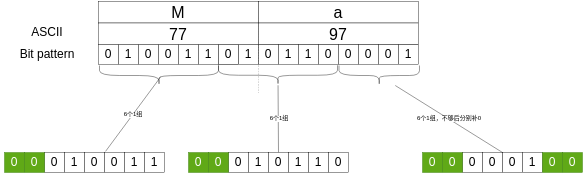 <mxfile>
    <diagram id="3wCb8ylf4PY1OCNAGYRz" name="Page-1">
        <mxGraphModel dx="778" dy="212" grid="0" gridSize="10" guides="1" tooltips="1" connect="1" arrows="1" fold="1" page="0" pageScale="1" pageWidth="827" pageHeight="1169" math="0" shadow="0">
            <root>
                <mxCell id="0"/>
                <mxCell id="1" parent="0"/>
                <mxCell id="5" value="0" style="whiteSpace=wrap;html=1;aspect=fixed;fontSize=6;strokeWidth=0.2;" vertex="1" parent="1">
                    <mxGeometry x="39" y="332" width="10" height="10" as="geometry"/>
                </mxCell>
                <mxCell id="6" value="1" style="whiteSpace=wrap;html=1;aspect=fixed;fontSize=6;strokeWidth=0.2;" vertex="1" parent="1">
                    <mxGeometry x="49" y="332" width="10" height="10" as="geometry"/>
                </mxCell>
                <mxCell id="7" value="0" style="whiteSpace=wrap;html=1;aspect=fixed;fontSize=6;strokeWidth=0.2;" vertex="1" parent="1">
                    <mxGeometry x="59" y="332" width="10" height="10" as="geometry"/>
                </mxCell>
                <mxCell id="8" value="0" style="whiteSpace=wrap;html=1;aspect=fixed;fontSize=6;strokeWidth=0.2;" vertex="1" parent="1">
                    <mxGeometry x="69" y="332" width="10" height="10" as="geometry"/>
                </mxCell>
                <mxCell id="9" value="1" style="whiteSpace=wrap;html=1;aspect=fixed;fontSize=6;strokeWidth=0.2;" vertex="1" parent="1">
                    <mxGeometry x="79" y="332" width="10" height="10" as="geometry"/>
                </mxCell>
                <mxCell id="10" value="1" style="whiteSpace=wrap;html=1;aspect=fixed;fontSize=6;strokeWidth=0.2;" vertex="1" parent="1">
                    <mxGeometry x="89" y="332" width="10" height="10" as="geometry"/>
                </mxCell>
                <mxCell id="11" value="1" style="whiteSpace=wrap;html=1;aspect=fixed;fontSize=6;strokeWidth=0.2;" vertex="1" parent="1">
                    <mxGeometry x="109" y="332" width="10" height="10" as="geometry"/>
                </mxCell>
                <mxCell id="12" value="0" style="whiteSpace=wrap;html=1;aspect=fixed;fontSize=6;strokeWidth=0.2;" vertex="1" parent="1">
                    <mxGeometry x="99" y="332" width="10" height="10" as="geometry"/>
                </mxCell>
                <mxCell id="13" value="0" style="whiteSpace=wrap;html=1;aspect=fixed;fontSize=6;strokeWidth=0.2;" vertex="1" parent="1">
                    <mxGeometry x="119" y="332" width="10" height="10" as="geometry"/>
                </mxCell>
                <mxCell id="14" value="1" style="whiteSpace=wrap;html=1;aspect=fixed;fontSize=6;strokeWidth=0.2;" vertex="1" parent="1">
                    <mxGeometry x="129" y="332" width="10" height="10" as="geometry"/>
                </mxCell>
                <mxCell id="15" value="1" style="whiteSpace=wrap;html=1;aspect=fixed;fontSize=6;strokeWidth=0.2;" vertex="1" parent="1">
                    <mxGeometry x="139" y="332" width="10" height="10" as="geometry"/>
                </mxCell>
                <mxCell id="16" value="0" style="whiteSpace=wrap;html=1;aspect=fixed;fontSize=6;strokeWidth=0.2;" vertex="1" parent="1">
                    <mxGeometry x="149" y="332" width="10" height="10" as="geometry"/>
                </mxCell>
                <mxCell id="17" value="0" style="whiteSpace=wrap;html=1;aspect=fixed;fontSize=6;strokeWidth=0.2;" vertex="1" parent="1">
                    <mxGeometry x="159" y="332" width="10" height="10" as="geometry"/>
                </mxCell>
                <mxCell id="18" value="0" style="whiteSpace=wrap;html=1;aspect=fixed;fontSize=6;strokeWidth=0.2;" vertex="1" parent="1">
                    <mxGeometry x="169" y="332" width="10" height="10" as="geometry"/>
                </mxCell>
                <mxCell id="19" value="1" style="whiteSpace=wrap;html=1;aspect=fixed;fontSize=6;strokeWidth=0.2;" vertex="1" parent="1">
                    <mxGeometry x="189" y="332" width="10" height="10" as="geometry"/>
                </mxCell>
                <mxCell id="20" value="0" style="whiteSpace=wrap;html=1;aspect=fixed;fontSize=6;strokeWidth=0.2;" vertex="1" parent="1">
                    <mxGeometry x="179" y="332" width="10" height="10" as="geometry"/>
                </mxCell>
                <mxCell id="22" value="" style="endArrow=none;dashed=1;html=1;dashPattern=1 3;strokeWidth=0.2;fontSize=6;" edge="1" parent="1">
                    <mxGeometry width="50" height="50" relative="1" as="geometry">
                        <mxPoint x="119" y="356" as="sourcePoint"/>
                        <mxPoint x="119" y="318" as="targetPoint"/>
                    </mxGeometry>
                </mxCell>
                <mxCell id="23" value="0" style="whiteSpace=wrap;html=1;aspect=fixed;fontSize=6;strokeWidth=0.2;" vertex="1" parent="1">
                    <mxGeometry x="12" y="386" width="10" height="10" as="geometry"/>
                </mxCell>
                <mxCell id="24" value="1" style="whiteSpace=wrap;html=1;aspect=fixed;fontSize=6;strokeWidth=0.2;" vertex="1" parent="1">
                    <mxGeometry x="22" y="386" width="10" height="10" as="geometry"/>
                </mxCell>
                <mxCell id="25" value="0" style="whiteSpace=wrap;html=1;aspect=fixed;fontSize=6;strokeWidth=0.2;" vertex="1" parent="1">
                    <mxGeometry x="32" y="386" width="10" height="10" as="geometry"/>
                </mxCell>
                <mxCell id="26" value="0" style="whiteSpace=wrap;html=1;aspect=fixed;fontSize=6;strokeWidth=0.2;" vertex="1" parent="1">
                    <mxGeometry x="42" y="386" width="10" height="10" as="geometry"/>
                </mxCell>
                <mxCell id="27" value="1" style="whiteSpace=wrap;html=1;aspect=fixed;fontSize=6;strokeWidth=0.2;" vertex="1" parent="1">
                    <mxGeometry x="52" y="386" width="10" height="10" as="geometry"/>
                </mxCell>
                <mxCell id="28" value="1" style="whiteSpace=wrap;html=1;aspect=fixed;fontSize=6;strokeWidth=0.2;" vertex="1" parent="1">
                    <mxGeometry x="62" y="386" width="10" height="10" as="geometry"/>
                </mxCell>
                <mxCell id="29" value="0" style="whiteSpace=wrap;html=1;aspect=fixed;fontSize=6;strokeWidth=0.2;fillColor=#60a917;fontColor=#ffffff;strokeColor=#2D7600;" vertex="1" parent="1">
                    <mxGeometry x="2" y="386" width="10" height="10" as="geometry"/>
                </mxCell>
                <mxCell id="30" value="0" style="whiteSpace=wrap;html=1;aspect=fixed;fontSize=6;strokeWidth=0.2;fillColor=#60a917;fontColor=#ffffff;strokeColor=#2D7600;" vertex="1" parent="1">
                    <mxGeometry x="-8" y="386" width="10" height="10" as="geometry"/>
                </mxCell>
                <mxCell id="34" value="6个1组" style="edgeStyle=none;html=1;strokeWidth=0.2;fontSize=3;endArrow=none;endFill=0;exitX=0.43;exitY=0.514;exitDx=0;exitDy=0;exitPerimeter=0;" edge="1" parent="1" source="33">
                    <mxGeometry relative="1" as="geometry">
                        <mxPoint x="42.529" y="385.437" as="targetPoint"/>
                    </mxGeometry>
                </mxCell>
                <mxCell id="33" value="" style="shape=curlyBracket;whiteSpace=wrap;html=1;rounded=1;labelPosition=left;verticalLabelPosition=middle;align=right;verticalAlign=middle;strokeWidth=0.2;fontSize=3;rotation=-90;" vertex="1" parent="1">
                    <mxGeometry x="64.25" y="317.75" width="10" height="59.5" as="geometry"/>
                </mxCell>
                <mxCell id="74" value="6个1组" style="edgeStyle=none;html=1;entryX=0.5;entryY=0;entryDx=0;entryDy=0;strokeWidth=0.2;fontSize=3;endArrow=none;endFill=0;" edge="1" parent="1" source="35" target="59">
                    <mxGeometry relative="1" as="geometry"/>
                </mxCell>
                <mxCell id="35" value="" style="shape=curlyBracket;whiteSpace=wrap;html=1;rounded=1;labelPosition=left;verticalLabelPosition=middle;align=right;verticalAlign=middle;strokeWidth=0.2;fontSize=3;rotation=-90;" vertex="1" parent="1">
                    <mxGeometry x="123.75" y="317.63" width="10" height="59.5" as="geometry"/>
                </mxCell>
                <mxCell id="36" value="0" style="whiteSpace=wrap;html=1;aspect=fixed;fontSize=6;strokeWidth=0.2;" vertex="1" parent="1">
                    <mxGeometry x="99" y="332" width="10" height="10" as="geometry"/>
                </mxCell>
                <mxCell id="57" value="0" style="whiteSpace=wrap;html=1;aspect=fixed;fontSize=6;strokeWidth=0.2;" vertex="1" parent="1">
                    <mxGeometry x="104" y="386" width="10" height="10" as="geometry"/>
                </mxCell>
                <mxCell id="58" value="1" style="whiteSpace=wrap;html=1;aspect=fixed;fontSize=6;strokeWidth=0.2;" vertex="1" parent="1">
                    <mxGeometry x="114" y="386" width="10" height="10" as="geometry"/>
                </mxCell>
                <mxCell id="59" value="0" style="whiteSpace=wrap;html=1;aspect=fixed;fontSize=6;strokeWidth=0.2;" vertex="1" parent="1">
                    <mxGeometry x="124" y="386" width="10" height="10" as="geometry"/>
                </mxCell>
                <mxCell id="60" value="1" style="whiteSpace=wrap;html=1;aspect=fixed;fontSize=6;strokeWidth=0.2;" vertex="1" parent="1">
                    <mxGeometry x="134" y="386" width="10" height="10" as="geometry"/>
                </mxCell>
                <mxCell id="61" value="1" style="whiteSpace=wrap;html=1;aspect=fixed;fontSize=6;strokeWidth=0.2;" vertex="1" parent="1">
                    <mxGeometry x="144" y="386" width="10" height="10" as="geometry"/>
                </mxCell>
                <mxCell id="62" value="0" style="whiteSpace=wrap;html=1;aspect=fixed;fontSize=6;strokeWidth=0.2;" vertex="1" parent="1">
                    <mxGeometry x="154" y="386" width="10" height="10" as="geometry"/>
                </mxCell>
                <mxCell id="63" value="0" style="whiteSpace=wrap;html=1;aspect=fixed;fontSize=6;strokeWidth=0.2;fillColor=#60a917;fontColor=#ffffff;strokeColor=#2D7600;" vertex="1" parent="1">
                    <mxGeometry x="84" y="386" width="10" height="10" as="geometry"/>
                </mxCell>
                <mxCell id="64" value="0" style="whiteSpace=wrap;html=1;aspect=fixed;fontSize=6;strokeWidth=0.2;fillColor=#60a917;fontColor=#ffffff;strokeColor=#2D7600;" vertex="1" parent="1">
                    <mxGeometry x="94" y="386" width="10" height="10" as="geometry"/>
                </mxCell>
                <mxCell id="65" value="0" style="whiteSpace=wrap;html=1;aspect=fixed;fontSize=6;strokeWidth=0.2;" vertex="1" parent="1">
                    <mxGeometry x="221" y="386" width="10" height="10" as="geometry"/>
                </mxCell>
                <mxCell id="66" value="0" style="whiteSpace=wrap;html=1;aspect=fixed;fontSize=6;strokeWidth=0.2;" vertex="1" parent="1">
                    <mxGeometry x="231" y="386" width="10" height="10" as="geometry"/>
                </mxCell>
                <mxCell id="67" value="1" style="whiteSpace=wrap;html=1;aspect=fixed;fontSize=6;strokeWidth=0.2;" vertex="1" parent="1">
                    <mxGeometry x="251" y="386" width="10" height="10" as="geometry"/>
                </mxCell>
                <mxCell id="68" value="0" style="whiteSpace=wrap;html=1;aspect=fixed;fontSize=6;strokeWidth=0.2;" vertex="1" parent="1">
                    <mxGeometry x="241" y="386" width="10" height="10" as="geometry"/>
                </mxCell>
                <mxCell id="69" value="0" style="whiteSpace=wrap;html=1;aspect=fixed;fontSize=6;strokeWidth=0.2;fillColor=#60a917;fontColor=#ffffff;strokeColor=#2D7600;" vertex="1" parent="1">
                    <mxGeometry x="211" y="386" width="10" height="10" as="geometry"/>
                </mxCell>
                <mxCell id="70" value="0" style="whiteSpace=wrap;html=1;aspect=fixed;fontSize=6;strokeWidth=0.2;fillColor=#60a917;fontColor=#ffffff;strokeColor=#2D7600;" vertex="1" parent="1">
                    <mxGeometry x="201" y="386" width="10" height="10" as="geometry"/>
                </mxCell>
                <mxCell id="71" value="0" style="whiteSpace=wrap;html=1;aspect=fixed;fontSize=6;strokeWidth=0.2;fillColor=#60a917;fontColor=#ffffff;strokeColor=#2D7600;" vertex="1" parent="1">
                    <mxGeometry x="261" y="386" width="10" height="10" as="geometry"/>
                </mxCell>
                <mxCell id="72" value="0" style="whiteSpace=wrap;html=1;aspect=fixed;fontSize=6;strokeWidth=0.2;fillColor=#60a917;fontColor=#ffffff;strokeColor=#2D7600;" vertex="1" parent="1">
                    <mxGeometry x="271" y="386" width="10" height="10" as="geometry"/>
                </mxCell>
                <mxCell id="75" value="6个1组，不够后分别补0" style="edgeStyle=none;html=1;entryX=0;entryY=0;entryDx=0;entryDy=0;strokeWidth=0.2;fontSize=3;endArrow=none;endFill=0;" edge="1" parent="1" source="73" target="68">
                    <mxGeometry relative="1" as="geometry"/>
                </mxCell>
                <mxCell id="73" value="" style="shape=curlyBracket;whiteSpace=wrap;html=1;rounded=1;labelPosition=left;verticalLabelPosition=middle;align=right;verticalAlign=middle;strokeWidth=0.2;fontSize=3;rotation=-90;" vertex="1" parent="1">
                    <mxGeometry x="174.37" y="327.38" width="10" height="40.25" as="geometry"/>
                </mxCell>
                <mxCell id="80" value="&lt;font style=&quot;font-size: 8px;&quot;&gt;M&lt;/font&gt;" style="rounded=0;whiteSpace=wrap;html=1;strokeWidth=0.2;fontSize=8;align=center;verticalAlign=middle;" vertex="1" parent="1">
                    <mxGeometry x="39" y="310.5" width="80" height="10.75" as="geometry"/>
                </mxCell>
                <mxCell id="82" value="&lt;font style=&quot;font-size: 8px;&quot;&gt;a&lt;/font&gt;" style="rounded=0;whiteSpace=wrap;html=1;strokeWidth=0.2;fontSize=8;verticalAlign=middle;" vertex="1" parent="1">
                    <mxGeometry x="119" y="310.62" width="80" height="10.63" as="geometry"/>
                </mxCell>
                <mxCell id="83" value="ASCII" style="text;html=1;align=center;verticalAlign=middle;resizable=0;points=[];autosize=1;strokeColor=none;fillColor=none;fontSize=6;" vertex="1" parent="1">
                    <mxGeometry x="-4" y="316" width="34" height="19" as="geometry"/>
                </mxCell>
                <mxCell id="84" value="Bit pattern" style="text;html=1;align=center;verticalAlign=middle;resizable=0;points=[];autosize=1;strokeColor=none;fillColor=none;fontSize=6;" vertex="1" parent="1">
                    <mxGeometry x="-9.5" y="327.5" width="45" height="19" as="geometry"/>
                </mxCell>
                <mxCell id="85" value="&lt;font style=&quot;font-size: 8px;&quot;&gt;77&lt;/font&gt;" style="rounded=0;whiteSpace=wrap;html=1;strokeWidth=0.2;fontSize=8;align=center;verticalAlign=middle;" vertex="1" parent="1">
                    <mxGeometry x="39" y="321.25" width="80" height="10.75" as="geometry"/>
                </mxCell>
                <mxCell id="86" value="&lt;font style=&quot;font-size: 8px;&quot;&gt;97&lt;/font&gt;" style="rounded=0;whiteSpace=wrap;html=1;strokeWidth=0.2;fontSize=8;verticalAlign=middle;" vertex="1" parent="1">
                    <mxGeometry x="119" y="321.25" width="80" height="10.63" as="geometry"/>
                </mxCell>
            </root>
        </mxGraphModel>
    </diagram>
</mxfile>
